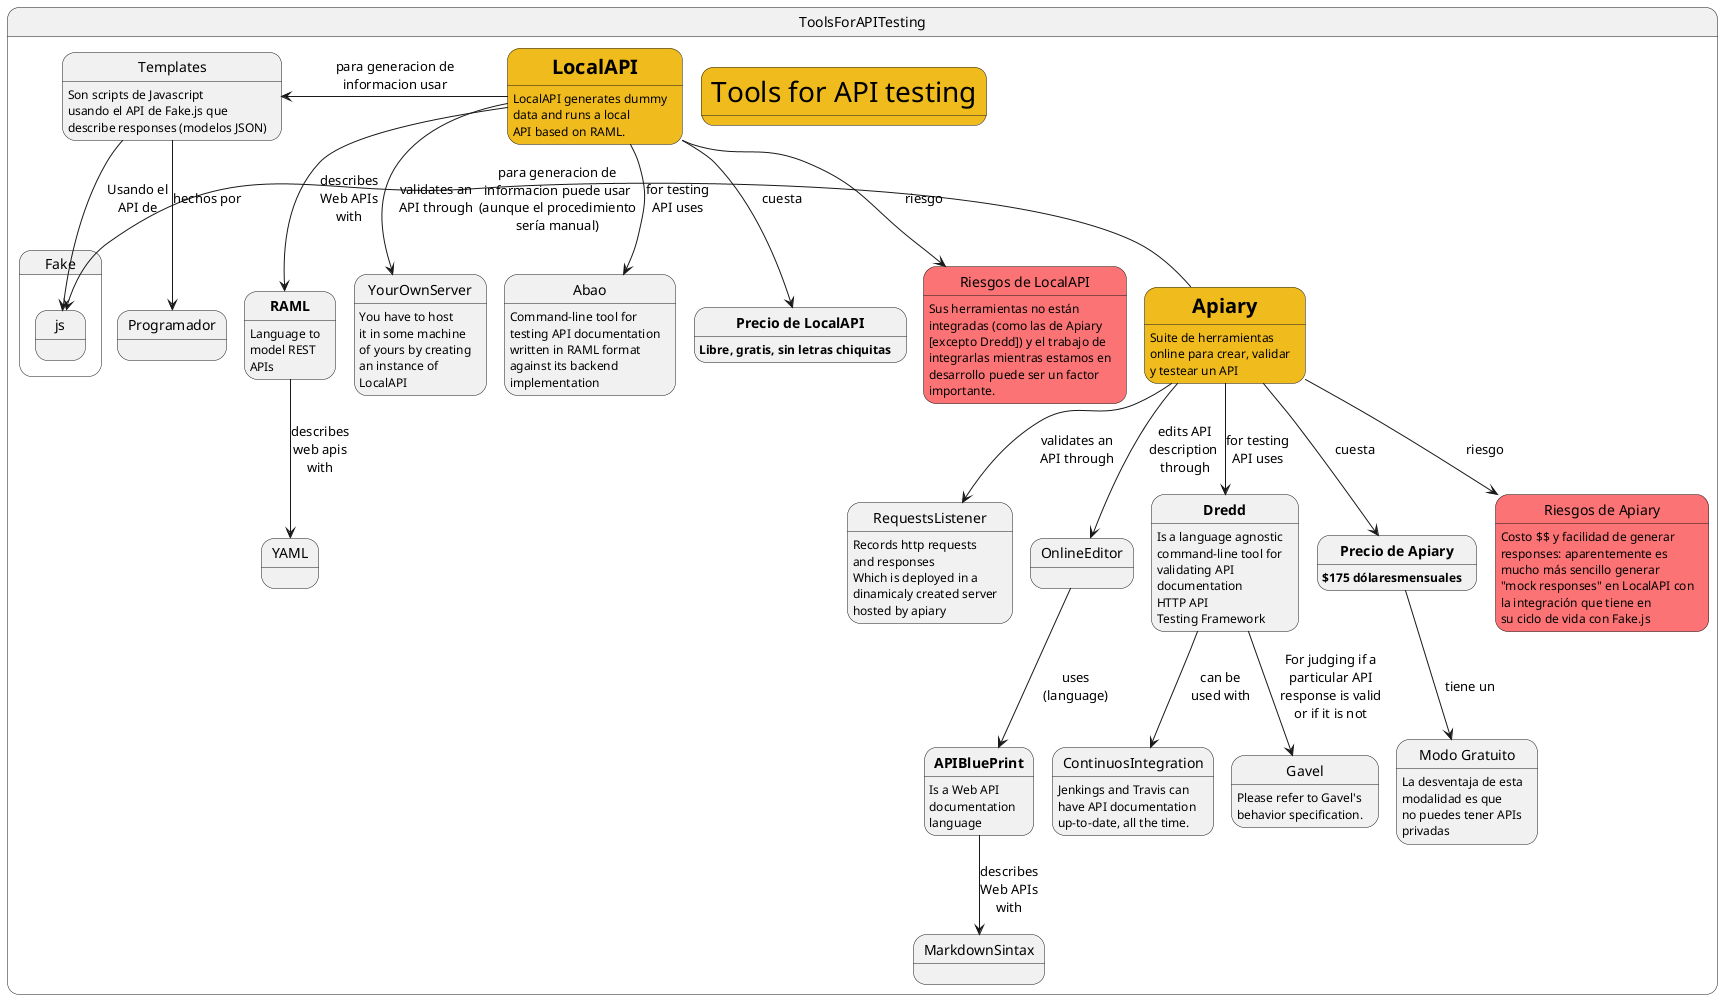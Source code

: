 @startuml


skinparam state {
  BackgroundColor<<MasAmarillo>> #F0BB1D
  BackgroundColor<<MasRojo>> #FB7374
}

'	[*] --> Toolsforapitesting

	state ToolsForAPITesting {

'		[*] --> Dredd
'		[*] --> Apiary
'		[*] --> APIBluePrint
'		[*] --> LocalAPI
'		[*] --> RAML
		
		Apiary --> RequestsListener: validates an\nAPI through
		Apiary --> OnlineEditor: edits API\ndescription \nthrough
		Apiary --> Dredd: for testing\nAPI uses
		Apiary --> PrecioApiary: cuesta

		Apiary -right-> Fake.js: para generacion de\ninformacion puede usar\n(aunque el procedimiento\nsería manual)

		Apiary --> RiesgoApiary: riesgo

		PrecioApiary --> ModoGratuito: tiene un
	
		APIBluePrint --> MarkdownSintax: describes\nWeb APIs\nwith

		OnlineEditor --> APIBluePrint: uses\n(language)
		
		Dredd --> ContinuosIntegration: can be\nused with
		Dredd --> Gavel: For judging if a\nparticular API\nresponse is valid\nor if it is not

		LocalAPI --> RAML: describes\nWeb APIs\nwith
		


		LocalAPI --> YourOwnServer: validates an\nAPI through

		LocalAPI --> Abao: for testing\nAPI uses

		LocalAPI --> PrecioLocalAPI: cuesta

		LocalAPI --> RiesgoLocalAPI: riesgo

		LocalAPI -left-> Templates: para generacion de\ninformacion usar
		Templates --> Programador: hechos por
		Templates -down-> Fake.js: Usando el\nAPI de 

		RAML --> YAML: describes\nweb apis\nwith


		Gavel: Please refer to Gavel's\nbehavior specification.
		ContinuosIntegration: Jenkings and Travis can\nhave API documentation\nup-to-date, all the time. 
		Dredd: Is a language agnostic\ncommand-line tool for\nvalidating API\ndocumentation
		APIBluePrint: Is a Web API\ndocumentation\nlanguage
		RequestsListener: Records http requests\nand responses

		Dredd: HTTP API\nTesting Framework
		Apiary: Suite de herramientas\nonline para crear, validar\ny testear un API
		RAML: Language to\nmodel REST\nAPIs
		PrecioApiary: <b>$175</b> <b>dólares</b><b>mensuales</b>
		PrecioLocalAPI: <b>Libre, gratis, sin letras chiquitas</b>
		RequestsListener: Which is deployed in a\ndinamicaly created server\nhosted by apiary

		LocalAPI: LocalAPI generates dummy\ndata and runs a local\nAPI based on RAML.

		YourOwnServer: You have to host\nit in some machine\nof yours by creating\nan instance of\nLocalAPI

		ModoGratuito: La desventaja de esta\nmodalidad es que\nno puedes tener APIs\nprivadas

		Abao: Command-line tool for\ntesting API documentation\nwritten in RAML format\nagainst its backend\nimplementation

		Templates: Son scripts de Javascript\nusando el API de Fake.js que\ndescribe responses (modelos JSON)

		RiesgoApiary: Costo $$ y facilidad de generar\nresponses: aparentemente es\nmucho más sencillo generar\n"mock responses" en LocalAPI con\nla integración que tiene en\nsu ciclo de vida con Fake.js

		RiesgoLocalAPI: Sus herramientas no están\nintegradas (como las de Apiary \n[excepto Dredd]) y el trabajo de\nintegrarlas mientras estamos en\ndesarrollo puede ser un factor\nimportante.

		

		state Dredd as "<b>Dredd</b>"
		state Apiary as "<size:20><b>Apiary</b></size>" <<MasAmarillo>>
		state APIBluePrint as "<b>APIBluePrint</b>"
		state LocalAPI as "<size:20><b>LocalAPI</b></size>" <<MasAmarillo>>
		state RAML as "<b>RAML</b>"
		state PrecioApiary as "<b>Precio de Apiary</b>"
		state PrecioLocalAPI as "<b>Precio de LocalAPI</b>"
		state ToolsForAPITesting as "<size:28>Tools for API testing</size>" <<MasAmarillo>>
		state ModoGratuito as "Modo Gratuito"
		state RiesgoApiary as "Riesgos de Apiary" <<MasRojo>>
		state RiesgoLocalAPI as "Riesgos de LocalAPI" <<MasRojo>>


	'	[*] --> Drafter
	'	TypeOfOutput --> RefractParseResult
	'	TypeOfOutput --> NormalASTParseResult
	'	SnowCrashLibrary --> APIBluePrint: is a parser of
	'	Drafter --> SnowCrashLibrary: uses
	'	Drafter --> DrafterSetOfWrappers: also provides
	'	Drafter --> APIBluePrint: is a complex\nbuilder of
	'	Drafter --> TypeOfOutput: you can\nselect the
	'	TypeOfOutput --> SerializationFormats: both types of output\nhave 2 different
	'	SerializationFormats --> YAML
	'	SerializationFormats --> JSON
	'	Dredd ---> APIBluePrint: Works\nwith
	'	DrafterSetOfWrappers: For serialization,\nof parsing result, via\nSOS library into JSON\nand YAML format.
	'	TypeOfOutput: RefractParseResult\nand\nNormalASTParseResult
	'	RefractParseResult: <b>This is the default</b>\nParse Result is defined\nin Refract elements according\nto Parse Result Namespace\n
	'	NormalASTParseResult: Parse Result defined\nby the API Blueprint\nAST Parse Result.
	'	YAML: <b>This is the default</b>
	
	}
'Based in: https://github.com/apiaryio/drafter#drafter-command-line-tool
'https://github.com/apiaryio/
@enduml
